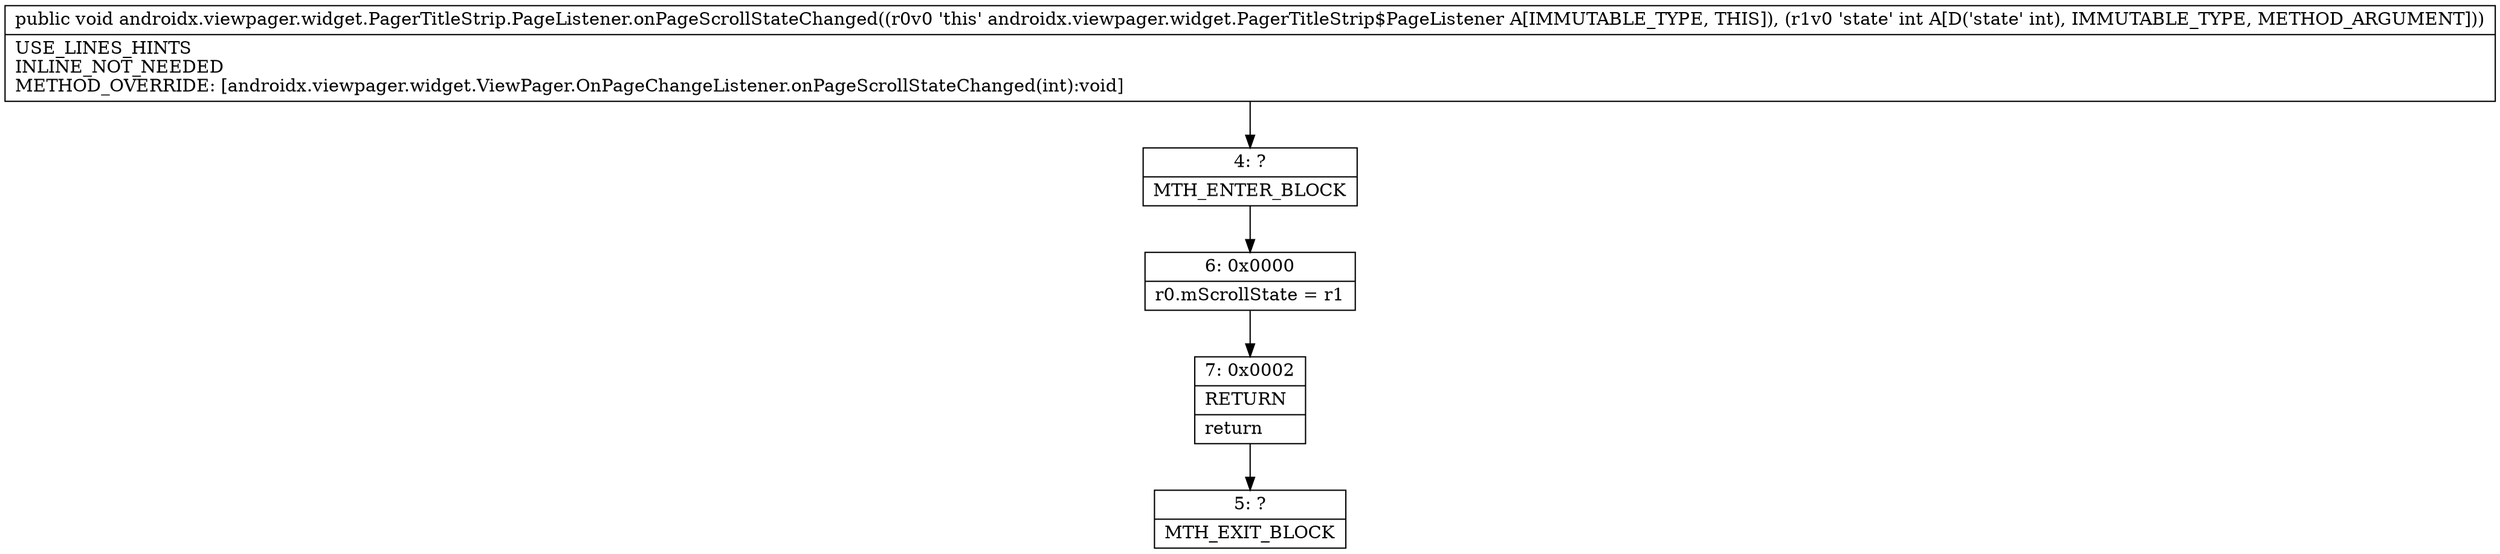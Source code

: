 digraph "CFG forandroidx.viewpager.widget.PagerTitleStrip.PageListener.onPageScrollStateChanged(I)V" {
Node_4 [shape=record,label="{4\:\ ?|MTH_ENTER_BLOCK\l}"];
Node_6 [shape=record,label="{6\:\ 0x0000|r0.mScrollState = r1\l}"];
Node_7 [shape=record,label="{7\:\ 0x0002|RETURN\l|return\l}"];
Node_5 [shape=record,label="{5\:\ ?|MTH_EXIT_BLOCK\l}"];
MethodNode[shape=record,label="{public void androidx.viewpager.widget.PagerTitleStrip.PageListener.onPageScrollStateChanged((r0v0 'this' androidx.viewpager.widget.PagerTitleStrip$PageListener A[IMMUTABLE_TYPE, THIS]), (r1v0 'state' int A[D('state' int), IMMUTABLE_TYPE, METHOD_ARGUMENT]))  | USE_LINES_HINTS\lINLINE_NOT_NEEDED\lMETHOD_OVERRIDE: [androidx.viewpager.widget.ViewPager.OnPageChangeListener.onPageScrollStateChanged(int):void]\l}"];
MethodNode -> Node_4;Node_4 -> Node_6;
Node_6 -> Node_7;
Node_7 -> Node_5;
}


